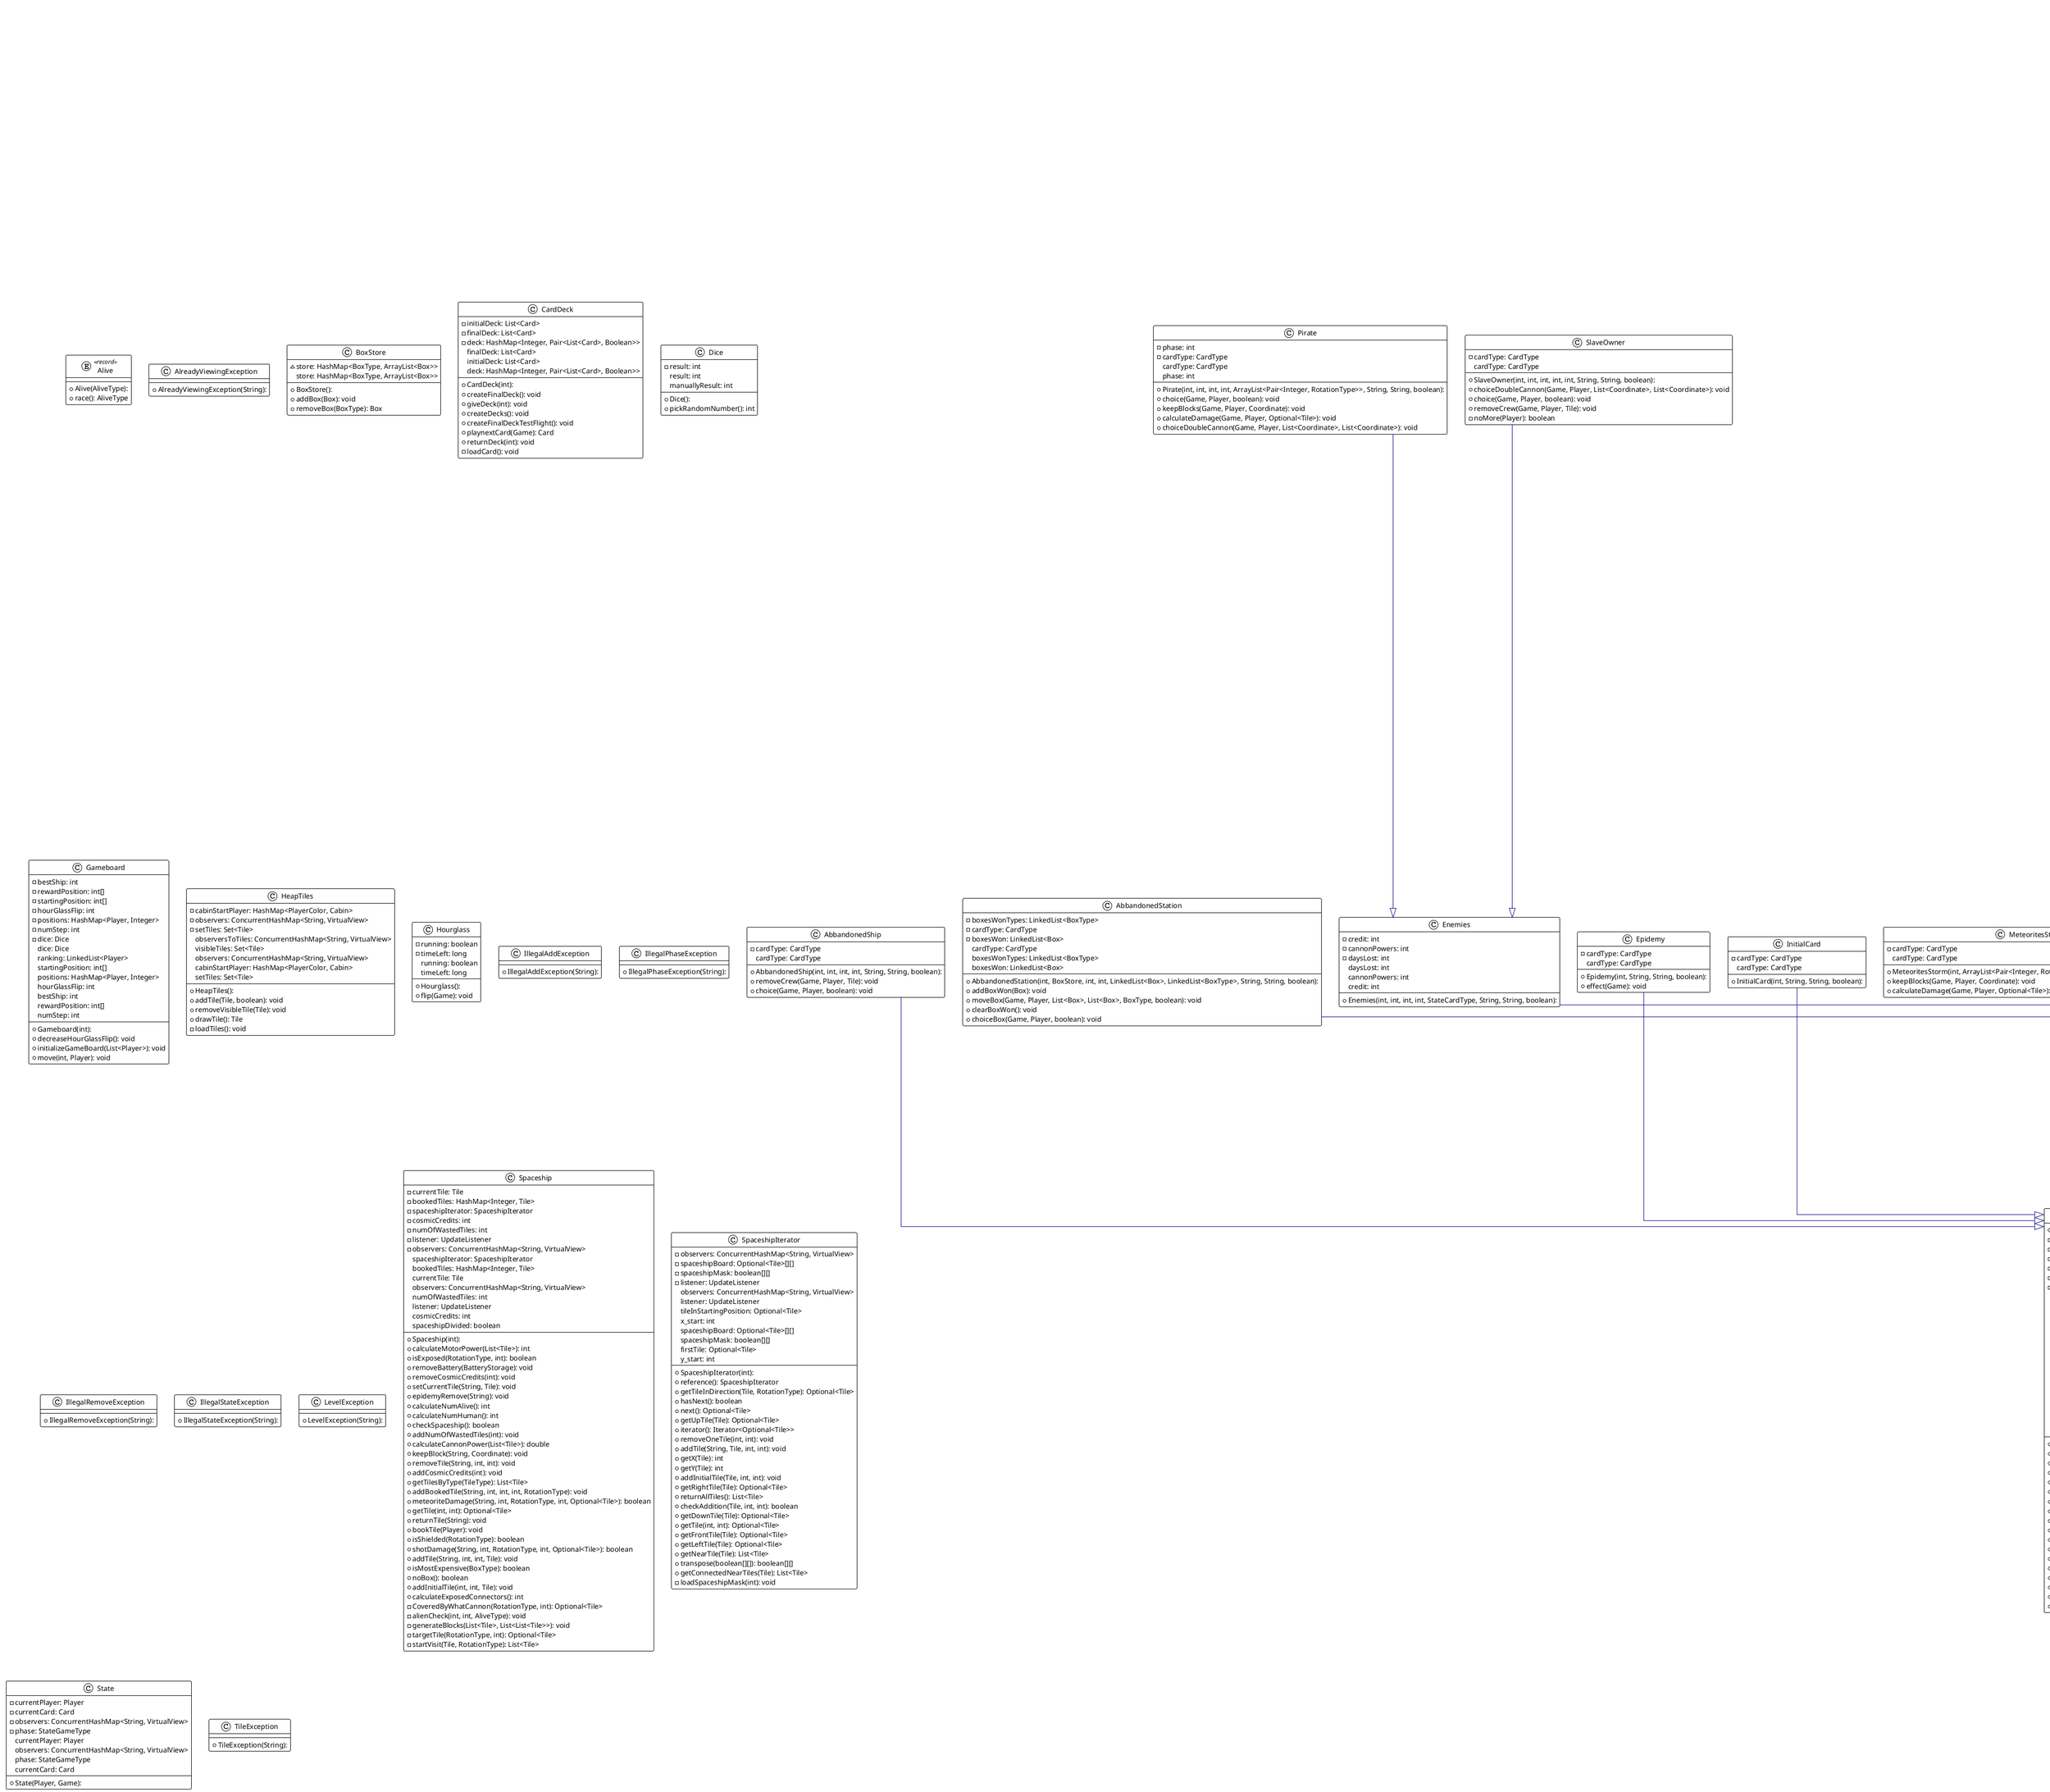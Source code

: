 @startuml

!theme plain
top to bottom direction
skinparam linetype ortho

class AbbandonedShip {
  + AbbandonedShip(int, int, int, int, String, String, boolean): 
  - cardType: CardType
  + removeCrew(Game, Player, Tile): void
  + choice(Game, Player, boolean): void
   cardType: CardType
}
class AbbandonedStation {
  + AbbandonedStation(int, BoxStore, int, int, LinkedList<Box>, LinkedList<BoxType>, String, String, boolean): 
  - boxesWonTypes: LinkedList<BoxType>
  - cardType: CardType
  - boxesWon: LinkedList<Box>
  + addBoxWon(Box): void
  + moveBox(Game, Player, List<Box>, List<Box>, BoxType, boolean): void
  + clearBoxWon(): void
  + choiceBox(Game, Player, boolean): void
   cardType: CardType
   boxesWonTypes: LinkedList<BoxType>
   boxesWon: LinkedList<Box>
}
entity Alive << record >> {
  + Alive(AliveType): 
  + race(): AliveType
}
class AlreadyViewingException {
  + AlreadyViewingException(String): 
}
class BatteryStorage {
  + BatteryStorage(TileType, ConnectorType[], RotationType, String, int): 
  ~ battery: int
  + removeBattery(): void
   numBattery: int
   numMaxBattery: int
   battery: int
}
class BlueBox {
  + BlueBox(BoxType): 
}
class Box {
  + Box(BoxType): 
  - value: int
  - type: BoxType
   type: BoxType
   value: int
}
class BoxStore {
  + BoxStore(): 
  ~ store: HashMap<BoxType, ArrayList<Box>>
  + addBox(Box): void
  + removeBox(BoxType): Box
   store: HashMap<BoxType, ArrayList<Box>>
}
class BrownCabin {
  + BrownCabin(TileType, ConnectorType[], RotationType, String): 
}
class Cabin {
  + Cabin(TileType, ConnectorType[], RotationType, String): 
  ~ crew: ArrayList<Alive>
  + addCrew(String, AliveType): void
  + removeCrew(): void
   crew: ArrayList<Alive>
}
class Cannon {
  + Cannon(TileType, ConnectorType[], RotationType, String): 
}
class Card {
  + Card(int, StateCardType, String, String, boolean): 
  # observers: ConcurrentHashMap<String, VirtualView>
  - level: int
  - currentOrder: LinkedList<String>
  - stateCard: StateCardType
  - comment: String
  - testFlight: boolean
  - imagePath: String
  + keepBlocks(Game, Player, Coordinate): void
  + moveBox(Game, Player, List<Box>, List<Box>, BoxType, boolean): void
  + effect(Game): void
  + clearPlanetOffers(): void
  + choicePlanet(Game, Player, int): void
  + choiceDoubleCannon(Game, Player, List<Coordinate>, List<Coordinate>): void
  + clearBoxWon(): void
  + removeBattery(Game, Player, Tile): void
  + removeBox(Game, Player, Tile, BoxType): void
  + removeCrew(Game, Player, Tile): void
  + choiceBox(Game, Player, boolean): void
  + choice(Game, Player, boolean): void
  + addBoxWon(Box): void
  + addPlanetOffers(LinkedList<Box>): void
  + choiceCrew(Game, Player): void
  + choiceDoubleMotor(Game, Player, List<Coordinate>, List<Coordinate>): void
  + calculateDamage(Game, Player, Optional<Tile>): void
   fly: HashMap<Player, Integer>
   testFlight: boolean
   comment: String
   planetOffers: ArrayList<LinkedList<Box>>
   phase: int
   planetOffersTypes: ArrayList<LinkedList<BoxType>>
   cardType: CardType
   currentPhase: int
   boxesWon: LinkedList<Box>
   imagePath: String
   boxesWonTypes: LinkedList<BoxType>
   observers: ConcurrentHashMap<String, VirtualView>
   stateCard: StateCardType
   currentOrder: LinkedList<String>
   level: int
}
class CardDeck {
  + CardDeck(int): 
  - initialDeck: List<Card>
  - finalDeck: List<Card>
  - deck: HashMap<Integer, Pair<List<Card>, Boolean>>
  + createFinalDeck(): void
  + giveDeck(int): void
  + createDecks(): void
  + createFinalDeckTestFlight(): void
  + playnextCard(Game): Card
  + returnDeck(int): void
  - loadCard(): void
   finalDeck: List<Card>
   initialDeck: List<Card>
   deck: HashMap<Integer, Pair<List<Card>, Boolean>>
}
class Dice {
  + Dice(): 
  - result: int
  + pickRandomNumber(): int
   result: int
   manuallyResult: int
}
class DoubleCannon {
  + DoubleCannon(TileType, ConnectorType[], RotationType, String): 
}
class DoubleMotor {
  + DoubleMotor(TileType, ConnectorType[], RotationType, String): 
}
class Enemies {
  + Enemies(int, int, int, int, StateCardType, String, String, boolean): 
  - credit: int
  - cannonPowers: int
  - daysLost: int
   daysLost: int
   cannonPowers: int
   credit: int
}
class Epidemy {
  + Epidemy(int, String, String, boolean): 
  - cardType: CardType
  + effect(Game): void
   cardType: CardType
}
class Game {
  + Game(List<Player>, int): 
  - maxAllowedPlayers: int
  - diceResult: int
  - deck: CardDeck
  - players: List<Player>
  - hourglass: Hourglass
  - winners: Map<String, Integer>
  - currentState: State
  - heapTile: HeapTiles
  + moveBox(Player, Coordinate, Coordinate, BoxType, boolean): void
  + effect(Game): void
  + getPlayerFromNickname(String): Player
  + choice(Player, boolean): void
  + removeBox(Player, Coordinate, BoxType): void
  + nextPlayer(): void
  + takeTile(Player): void
  + rollDice(Player): void
  + addBookedTile(Player, int, Coordinate, RotationType): void
  + bookTile(Player): void
  + removeCrew(Player, Coordinate): void
  + addTile(Player, Coordinate, RotationType): void
  + takeTile(Player, String): void
  + removeTile(Player, Coordinate): void
  + ready(Player): void
  + keepBlock(Player, Coordinate): void
  + earlyLanding(Player): void
  + shipFinished(Player): void
  + choiceBox(Player, boolean): void
  + returnMiniDeck(Player): void
  + choiceDoubleCannon(Player, List<Coordinate>, List<Coordinate>): void
  + setBuildTimeIsOver(): void
  + returnTile(Player): void
  + choicePlanet(Player, int): void
  + flipHourglass(Player): void
  + getlevel(): int
  + checkWrongSpaceship(Player): void
  + setDiceResult(): void
  + hourglass(Player): void
  + removeBattery(Player, Coordinate): void
  + takeMiniDeck(Player, int): void
  + choiceCrew(Player): void
  + playNextCard(Player): void
  + checkSpaceship(Player): void
  + Winners(): void
  + choiceDoubleMotor(Player, List<Coordinate>, List<Coordinate>): void
  + addCrew(Player, Coordinate, AliveType): void
  + calculateDamage(Player, Coordinate): void
  - currentPlayerControl(Player): void
  - buildControl(): void
  - decrementPlayerCount(): void
  - reportErrorOnServer(String): void
  - deckAllowedControl(Player): void
  - levelControl(): void
  - moveControl(Player, Coordinate, Coordinate, BoxType, boolean): void
  - getTileFromImagePath(String): Optional<Tile>
  - stateControl(StateGameType, StatePlayerType, StateCardType, Player): void
  - currentTileControl(Player): void
  - cabinControl(Player, Coordinate): void
  - outOfGame(): void
  - giveTile(Player, Coordinate): Tile
  - typeControl(Player, Coordinate, TileType): void
  - checkTileNear(Player, Coordinate, TileType): boolean
  - choicesControl(Player, List<Coordinate>, List<Coordinate>, TileType): void
   maxAllowedPlayers: int
   winners: Map
   players: List<Player>
   diceResult: int
   heapTile: HeapTiles
   currentState: State
   currentPlayer: Player
   diceResultManually: int
   deck: CardDeck
   hourglass: Hourglass
   visibleTiles: Set<Tile>
   gameboard: Gameboard
   currentCard: Card
}
interface Game_Interface << interface >> {
  + hourglass(Player): void
  + rollDice(Player): void
  + effect(Game): void
  + flipHourglass(Player): void
  + takeMiniDeck(Player, int): void
  + choicePlanet(Player, int): void
  + keepBlock(Player, Coordinate): void
  + moveBox(Player, Coordinate, Coordinate, BoxType, boolean): void
  + choiceDoubleMotor(Player, List<Coordinate>, List<Coordinate>): void
  + returnTile(Player): void
  + takeTile(Player, String): void
  + takeTile(Player): void
  + removeTile(Player, Coordinate): void
  + playNextCard(Player): void
  + removeBattery(Player, Coordinate): void
  + removeCrew(Player, Coordinate): void
  + returnMiniDeck(Player): void
  + bookTile(Player): void
  + addCrew(Player, Coordinate, AliveType): void
  + ready(Player): void
  + removeBox(Player, Coordinate, BoxType): void
  + Winners(): void
  + shipFinished(Player): void
  + checkWrongSpaceship(Player): void
  + calculateDamage(Player, Coordinate): void
  + addTile(Player, Coordinate, RotationType): void
  + choiceDoubleCannon(Player, List<Coordinate>, List<Coordinate>): void
  + choiceCrew(Player): void
  + earlyLanding(Player): void
  + choice(Player, boolean): void
  + checkSpaceship(Player): void
  + choiceBox(Player, boolean): void
  + addBookedTile(Player, int, Coordinate, RotationType): void
}
class Gameboard {
  + Gameboard(int): 
  - bestShip: int
  - rewardPosition: int[]
  - startingPosition: int[]
  - hourGlassFlip: int
  - positions: HashMap<Player, Integer>
  - numStep: int
  - dice: Dice
  + decreaseHourGlassFlip(): void
  + initializeGameBoard(List<Player>): void
  + move(int, Player): void
   dice: Dice
   ranking: LinkedList<Player>
   startingPosition: int[]
   positions: HashMap<Player, Integer>
   hourGlassFlip: int
   bestShip: int
   rewardPosition: int[]
   numStep: int
}
class GreenBox {
  + GreenBox(BoxType): 
}
class HeapTiles {
  + HeapTiles(): 
  - cabinStartPlayer: HashMap<PlayerColor, Cabin>
  - observers: ConcurrentHashMap<String, VirtualView>
  - setTiles: Set<Tile>
  + addTile(Tile, boolean): void
  + removeVisibleTile(Tile): void
  + drawTile(): Tile
  - loadTiles(): void
   observersToTiles: ConcurrentHashMap<String, VirtualView>
   visibleTiles: Set<Tile>
   observers: ConcurrentHashMap<String, VirtualView>
   cabinStartPlayer: HashMap<PlayerColor, Cabin>
   setTiles: Set<Tile>
}
class Hourglass {
  + Hourglass(): 
  - running: boolean
  - timeLeft: long
  + flip(Game): void
   running: boolean
   timeLeft: long
}
class IllegalAddException {
  + IllegalAddException(String): 
}
class IllegalPhaseException {
  + IllegalPhaseException(String): 
}
class IllegalRemoveException {
  + IllegalRemoveException(String): 
}
class IllegalStateException {
  + IllegalStateException(String): 
}
class InitialCard {
  + InitialCard(int, String, String, boolean): 
  - cardType: CardType
   cardType: CardType
}
class LevelException {
  + LevelException(String): 
}
class MeteoritesStorm {
  + MeteoritesStorm(int, ArrayList<Pair<Integer, RotationType>>, String, String, boolean): 
  - cardType: CardType
  + keepBlocks(Game, Player, Coordinate): void
  + calculateDamage(Game, Player, Optional<Tile>): void
   cardType: CardType
}
class Motors {
  + Motors(TileType, ConnectorType[], RotationType, String): 
}
class OpenSpace {
  + OpenSpace(int, String, String, boolean): 
  ~ fly: HashMap<Player, Integer>
  - cardType: CardType
  + choiceDoubleMotor(Game, Player, List<Coordinate>, List<Coordinate>): void
   fly: HashMap<Player, Integer>
   cardType: CardType
}
class Pirate {
  + Pirate(int, int, int, int, ArrayList<Pair<Integer, RotationType>>, String, String, boolean): 
  - phase: int
  - cardType: CardType
  + choice(Game, Player, boolean): void
  + keepBlocks(Game, Player, Coordinate): void
  + calculateDamage(Game, Player, Optional<Tile>): void
  + choiceDoubleCannon(Game, Player, List<Coordinate>, List<Coordinate>): void
   cardType: CardType
   phase: int
}
class Planet {
  + Planet(int, BoxStore, int, ArrayList<LinkedList<Box>>, ArrayList<LinkedList<BoxType>>, String, String, boolean): 
  - cardType: CardType
  - planetOffersTypes: ArrayList<LinkedList<BoxType>>
  - boxesWon: LinkedList<Box>
  - planetOffers: ArrayList<LinkedList<Box>>
  + moveBox(Game, Player, List<Box>, List<Box>, BoxType, boolean): void
  + clearPlanetOffers(): void
  + choicePlanet(Game, Player, int): void
  + addPlanetOffers(LinkedList<Box>): void
  - initializeOccupied(): void
   planetOffersTypes: ArrayList<LinkedList<BoxType>>
   cardType: CardType
   planetOffers: ArrayList<LinkedList<Box>>
   boxesWon: LinkedList<Box>
}
class Player {
  + Player(Spaceship, String, PlayerColor, VirtualView, int): 
  - nickname: String
  - spaceship: Spaceship
  - observers: ConcurrentHashMap<String, VirtualView>
  - observer: VirtualView
  - color: PlayerColor
  - deckAllowed: boolean
  - numDeck: int
  - statePlayer: StatePlayerType
  - lobbyId: int
  + onPositionUpdate(String, int): void
  + onCurrentCardUpdate(String, StateCardType, CardType, String): void
  + setDeckAllowed(): void
  + onCreditUpdate(int): void
  + onUpdateEverything(int, List<Player>, Gameboard, Card, State, boolean[][], int[], HashMap<Integer, Pair<List<Card>, Boolean>>): void
  + onRemoveBatteryUpdate(int, Coordinate): void
  + onPlayerStateUpdate(String, StatePlayerType): void
   statePlayer: StatePlayerType
   deckAllowed: boolean
   observers: ConcurrentHashMap<String, VirtualView>
   observer: VirtualView
   numDeck: int
   lobbyId: int
   nickname: String
   spaceship: Spaceship
   color: PlayerColor
}
class PurpleCabin {
  + PurpleCabin(TileType, ConnectorType[], RotationType, String): 
}
class RedBox {
  + RedBox(BoxType): 
}
class Shield {
  + Shield(TileType, ConnectorType[], RotationType, String, boolean[]): 
  + isShielded(RotationType): boolean
}
class SlaveOwner {
  + SlaveOwner(int, int, int, int, int, String, String, boolean): 
  - cardType: CardType
  + choiceDoubleCannon(Game, Player, List<Coordinate>, List<Coordinate>): void
  + choice(Game, Player, boolean): void
  + removeCrew(Game, Player, Tile): void
  - noMore(Player): boolean
   cardType: CardType
}
class Spaceship {
  + Spaceship(int): 
  - currentTile: Tile
  - bookedTiles: HashMap<Integer, Tile>
  - spaceshipIterator: SpaceshipIterator
  - cosmicCredits: int
  - numOfWastedTiles: int
  - listener: UpdateListener
  - observers: ConcurrentHashMap<String, VirtualView>
  + calculateMotorPower(List<Tile>): int
  + isExposed(RotationType, int): boolean
  + removeBattery(BatteryStorage): void
  + removeCosmicCredits(int): void
  + setCurrentTile(String, Tile): void
  + epidemyRemove(String): void
  + calculateNumAlive(): int
  + calculateNumHuman(): int
  + checkSpaceship(): boolean
  + addNumOfWastedTiles(int): void
  + calculateCannonPower(List<Tile>): double
  + keepBlock(String, Coordinate): void
  + removeTile(String, int, int): void
  + addCosmicCredits(int): void
  + getTilesByType(TileType): List<Tile>
  + addBookedTile(String, int, int, int, RotationType): void
  + meteoriteDamage(String, int, RotationType, int, Optional<Tile>): boolean
  + getTile(int, int): Optional<Tile>
  + returnTile(String): void
  + bookTile(Player): void
  + isShielded(RotationType): boolean
  + shotDamage(String, int, RotationType, int, Optional<Tile>): boolean
  + addTile(String, int, int, Tile): void
  + isMostExpensive(BoxType): boolean
  + noBox(): boolean
  + addInitialTile(int, int, Tile): void
  + calculateExposedConnectors(): int
  - CoveredByWhatCannon(RotationType, int): Optional<Tile>
  - alienCheck(int, int, AliveType): void
  - generateBlocks(List<Tile>, List<List<Tile>>): void
  - targetTile(RotationType, int): Optional<Tile>
  - startVisit(Tile, RotationType): List<Tile>
   spaceshipIterator: SpaceshipIterator
   bookedTiles: HashMap<Integer, Tile>
   currentTile: Tile
   observers: ConcurrentHashMap<String, VirtualView>
   numOfWastedTiles: int
   listener: UpdateListener
   cosmicCredits: int
   spaceshipDivided: boolean
}
class SpaceshipIterator {
  + SpaceshipIterator(int): 
  - observers: ConcurrentHashMap<String, VirtualView>
  - spaceshipBoard: Optional<Tile>[][]
  - spaceshipMask: boolean[][]
  - listener: UpdateListener
  + reference(): SpaceshipIterator
  + getTileInDirection(Tile, RotationType): Optional<Tile>
  + hasNext(): boolean
  + next(): Optional<Tile>
  + getUpTile(Tile): Optional<Tile>
  + iterator(): Iterator<Optional<Tile>>
  + removeOneTile(int, int): void
  + addTile(String, Tile, int, int): void
  + getX(Tile): int
  + getY(Tile): int
  + addInitialTile(Tile, int, int): void
  + getRightTile(Tile): Optional<Tile>
  + returnAllTiles(): List<Tile>
  + checkAddition(Tile, int, int): boolean
  + getDownTile(Tile): Optional<Tile>
  + getTile(int, int): Optional<Tile>
  + getFrontTile(Tile): Optional<Tile>
  + getLeftTile(Tile): Optional<Tile>
  + getNearTile(Tile): List<Tile>
  + transpose(boolean[][]): boolean[][]
  + getConnectedNearTiles(Tile): List<Tile>
  - loadSpaceshipMask(int): void
   observers: ConcurrentHashMap<String, VirtualView>
   listener: UpdateListener
   tileInStartingPosition: Optional<Tile>
   x_start: int
   spaceshipBoard: Optional<Tile>[][]
   spaceshipMask: boolean[][]
   firstTile: Optional<Tile>
   y_start: int
}
class SpecialStorage {
  + SpecialStorage(TileType, ConnectorType[], RotationType, String, int): 
  ~ maxNum: int
  ~ occupation: ArrayList<Box>
  + removeBox(Box): void
  + addBox(Box): void
   occupation: ArrayList<Box>
   numOccupation: int
   numMaxBox: int
   occupationTypes: List<BoxType>
   maxNum: int
}
class Stardust {
  + Stardust(int, String, String, boolean): 
  - cardType: CardType
  + effect(Game): void
   cardType: CardType
}
class State {
  + State(Player, Game): 
  - currentPlayer: Player
  - currentCard: Card
  - observers: ConcurrentHashMap<String, VirtualView>
  - phase: StateGameType
   currentPlayer: Player
   observers: ConcurrentHashMap<String, VirtualView>
   phase: StateGameType
   currentCard: Card
}
class Storage {
  + Storage(TileType, ConnectorType[], RotationType, String, int): 
  ~ maxNum: int
  ~ occupation: List<Box>
  + removeBox(Box): void
  + addBox(Box): void
   numOccupation: int
   numMaxBox: int
   occupationTypes: List<BoxType>
   maxNum: int
   occupation: List<Box>
}
class Structural {
  + Structural(TileType, ConnectorType[], RotationType, String): 
}
class Tile {
  + Tile(TileType, ConnectorType[], RotationType, String): 
  # observers: ConcurrentHashMap<String, VirtualView>
  - rotationType: RotationType
  - numMaxBattery: int
  - visible: boolean
  - imagePath: String
  - numMaxBox: int
  - connectors: ConnectorType[]
  + setVisible(): void
  + checkConnectors(Tile, RotationType): boolean
  + removeCrew(): void
  + compatible(int, int): boolean
  + removeBox(Box): void
  + checkConnectorsforAttachedTiles(Tile, RotationType): boolean
  + isShielded(RotationType): boolean
  + addCrew(String, AliveType): void
  + connectorOnSide(RotationType): ConnectorType
  + compatibleforAttachedTiles(int, int): boolean
  + removeBattery(): void
  + addBox(Box): void
   numMaxBox: int
   type: TileType
   numMaxBattery: int
   visible: boolean
   battery: int
   numBattery: int
   imagePath: String
   rotationType: RotationType
   numOccupation: int
   occupationTypes: List<BoxType>
   maxNum: int
   observers: ConcurrentHashMap<String, VirtualView>
   connectors: ConnectorType[]
   occupation: List<Box>
   crew: ArrayList<Alive>
}
class TileException {
  + TileException(String): 
}
class Trafficker {
  + Trafficker(int, BoxStore, int, int, int, LinkedList<Box>, LinkedList<BoxType>, String, String, boolean): 
  - boxesWonTypes: LinkedList<BoxType>
  - cardType: CardType
  - boxesWon: LinkedList<Box>
  + choiceDoubleCannon(Game, Player, List<Coordinate>, List<Coordinate>): void
  + removeBattery(Game, Player, Tile): void
  + addBoxWon(Box): void
  + choiceBox(Game, Player, boolean): void
  + clearBoxWon(): void
  + moveBox(Game, Player, List<Box>, List<Box>, BoxType, boolean): void
  + removeBox(Game, Player, Tile, BoxType): void
  - noMore(Player): boolean
   cardType: CardType
   boxesWonTypes: LinkedList<BoxType>
   boxesWon: LinkedList<Box>
}
interface UpdateListener << interface >> {
  + onPositionUpdate(String, int): void
  + onRemoveBatteryUpdate(int, Coordinate): void
  + onCurrentCardUpdate(String, StateCardType, CardType, String): void
  + onCreditUpdate(int): void
  + onPlayerStateUpdate(String, StatePlayerType): void
  + onUpdateEverything(int, List<Player>, Gameboard, Card, State, boolean[][], int[], HashMap<Integer, Pair<List<Card>, Boolean>>): void
}
class WarZone_I {
  + WarZone_I(int, int, int, ArrayList<Pair<Integer, RotationType>>, String, String, boolean): 
  - cardType: CardType
  - currentPhase: int
  + removeCrew(Game, Player, Tile): void
  + keepBlocks(Game, Player, Coordinate): void
  + choiceDoubleMotor(Game, Player, List<Coordinate>, List<Coordinate>): void
  + calculateDamage(Game, Player, Optional<Tile>): void
  + choiceDoubleCannon(Game, Player, List<Coordinate>, List<Coordinate>): void
  + choiceCrew(Game, Player): void
   currentPhase: int
   cardType: CardType
}
class WarZone_II {
  + WarZone_II(int, int, int, ArrayList<Pair<Integer, RotationType>>, String, String, boolean): 
  - cardType: CardType
  - currentPhase: int
  + choiceCrew(Game, Player): void
  + removeBattery(Game, Player, Tile): void
  + choiceDoubleMotor(Game, Player, List<Coordinate>, List<Coordinate>): void
  + calculateDamage(Game, Player, Optional<Tile>): void
  + keepBlocks(Game, Player, Coordinate): void
  + removeBox(Game, Player, Tile, BoxType): void
  + choiceDoubleCannon(Game, Player, List<Coordinate>, List<Coordinate>): void
  - noMore(Player): boolean
   currentPhase: int
   cardType: CardType
}
class YellowBox {
  + YellowBox(BoxType): 
}

AbbandonedShip           -[#000082,plain]-^  Card                    
AbbandonedStation        -[#000082,plain]-^  Card                    
BatteryStorage           -[#000082,plain]-^  Tile                    
BlueBox                  -[#000082,plain]-^  Box                     
BrownCabin               -[#000082,plain]-^  Tile                    
Cabin                    -[#000082,plain]-^  Tile                    
Cannon                   -[#000082,plain]-^  Tile                    
DoubleCannon             -[#000082,plain]-^  Tile                    
DoubleMotor              -[#000082,plain]-^  Tile                    
Enemies                  -[#000082,plain]-^  Card                    
Epidemy                  -[#000082,plain]-^  Card                    
Game                     -[#008200,dashed]-^  Game_Interface          
GreenBox                 -[#000082,plain]-^  Box                     
InitialCard              -[#000082,plain]-^  Card                    
MeteoritesStorm          -[#000082,plain]-^  Card                    
Motors                   -[#000082,plain]-^  Tile                    
OpenSpace                -[#000082,plain]-^  Card                    
Pirate                   -[#000082,plain]-^  Enemies                 
Planet                   -[#000082,plain]-^  Card                    
Player                   -[#008200,dashed]-^  UpdateListener          
PurpleCabin              -[#000082,plain]-^  Tile                    
RedBox                   -[#000082,plain]-^  Box                     
Shield                   -[#000082,plain]-^  Tile                    
SlaveOwner               -[#000082,plain]-^  Enemies                 
SpecialStorage           -[#000082,plain]-^  Tile                    
Stardust                 -[#000082,plain]-^  Card                    
Storage                  -[#000082,plain]-^  Tile                    
Structural               -[#000082,plain]-^  Tile                    
Trafficker               -[#000082,plain]-^  Card                    
WarZone_I                -[#000082,plain]-^  Card                    
WarZone_II               -[#000082,plain]-^  Card                    
YellowBox                -[#000082,plain]-^  Box                     
@enduml
